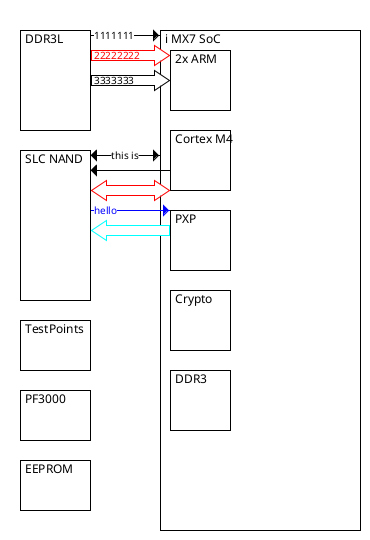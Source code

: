 {
  "sha1": "nlvhk6tix72cpdfk1rdn9egevidnpkv",
  "insertion": {
    "when": "2024-06-04T17:28:38.826Z",
    "user": "plantuml@gmail.com"
  }
}
@startwire

*DDR3L [70x100]
*SLC_NAND [70x150]
*TestPoints [70x50]
*PF3000 [70x50]
*EEPROM [70x50]

--
move(50,0)
*i_MX7_SoC [200x500]
	*2x_ARM [60x60]
	*Cortex_M4 [60x60]
	*PXP [60x60]
	*Crypto [60x60]
	*DDR3 [60x60]

DDR3L -> i_MX7_SoC : 1111111
DDR3L => i_MX7_SoC.DDR3  #red : 22222222
DDR3L => i_MX7_SoC.DDR3 : 3333333
SLC_NAND <-> i_MX7_SoC : this is
SLC_NAND <- i_MX7_SoC.DDR3
SLC_NAND <=> i_MX7_SoC.DDR3 #red
SLC_NAND -> i_MX7_SoC.DDR3  #blue : hello
SLC_NAND <= i_MX7_SoC.DDR3 #00FFFF

@endwire
